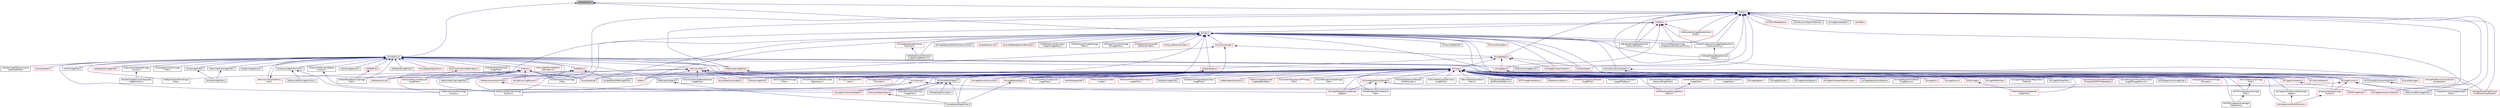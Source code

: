 digraph "itkMakeFilled.h"
{
 // LATEX_PDF_SIZE
  edge [fontname="Helvetica",fontsize="10",labelfontname="Helvetica",labelfontsize="10"];
  node [fontname="Helvetica",fontsize="10",shape=record];
  Node1 [label="itkMakeFilled.h",height=0.2,width=0.4,color="black", fillcolor="grey75", style="filled", fontcolor="black",tooltip=" "];
  Node1 -> Node2 [dir="back",color="midnightblue",fontsize="10",style="solid",fontname="Helvetica"];
  Node2 [label="itkFixedArray.h",height=0.2,width=0.4,color="black", fillcolor="white", style="filled",URL="$itkFixedArray_8h.html",tooltip=" "];
  Node2 -> Node3 [dir="back",color="midnightblue",fontsize="10",style="solid",fontname="Helvetica"];
  Node3 [label="itkBSplineControlPointImage\lFilter.h",height=0.2,width=0.4,color="black", fillcolor="white", style="filled",URL="$itkBSplineControlPointImageFilter_8h.html",tooltip=" "];
  Node2 -> Node4 [dir="back",color="midnightblue",fontsize="10",style="solid",fontname="Helvetica"];
  Node4 [label="itkBSplineControlPointImage\lFunction.h",height=0.2,width=0.4,color="black", fillcolor="white", style="filled",URL="$itkBSplineControlPointImageFunction_8h.html",tooltip=" "];
  Node2 -> Node5 [dir="back",color="midnightblue",fontsize="10",style="solid",fontname="Helvetica"];
  Node5 [label="itkBilateralImageFilter.h",height=0.2,width=0.4,color="black", fillcolor="white", style="filled",URL="$itkBilateralImageFilter_8h.html",tooltip=" "];
  Node2 -> Node6 [dir="back",color="midnightblue",fontsize="10",style="solid",fontname="Helvetica"];
  Node6 [label="itkBoxSpatialObject.h",height=0.2,width=0.4,color="black", fillcolor="white", style="filled",URL="$itkBoxSpatialObject_8h.html",tooltip=" "];
  Node6 -> Node7 [dir="back",color="midnightblue",fontsize="10",style="solid",fontname="Helvetica"];
  Node7 [label="itkCastSpatialObjectFilter.h",height=0.2,width=0.4,color="black", fillcolor="white", style="filled",URL="$itkCastSpatialObjectFilter_8h.html",tooltip=" "];
  Node2 -> Node8 [dir="back",color="midnightblue",fontsize="10",style="solid",fontname="Helvetica"];
  Node8 [label="itkChangeInformationImage\lFilter.h",height=0.2,width=0.4,color="black", fillcolor="white", style="filled",URL="$itkChangeInformationImageFilter_8h.html",tooltip=" "];
  Node2 -> Node9 [dir="back",color="midnightblue",fontsize="10",style="solid",fontname="Helvetica"];
  Node9 [label="itkEllipseSpatialObject.h",height=0.2,width=0.4,color="black", fillcolor="white", style="filled",URL="$itkEllipseSpatialObject_8h.html",tooltip=" "];
  Node9 -> Node7 [dir="back",color="midnightblue",fontsize="10",style="solid",fontname="Helvetica"];
  Node9 -> Node10 [dir="back",color="midnightblue",fontsize="10",style="solid",fontname="Helvetica"];
  Node10 [label="itkGaussianSpatialObject.h",height=0.2,width=0.4,color="red", fillcolor="white", style="filled",URL="$itkGaussianSpatialObject_8h.html",tooltip=" "];
  Node10 -> Node7 [dir="back",color="midnightblue",fontsize="10",style="solid",fontname="Helvetica"];
  Node9 -> Node12 [dir="back",color="midnightblue",fontsize="10",style="solid",fontname="Helvetica"];
  Node12 [label="itkHoughTransform2DCircles\lImageFilter.h",height=0.2,width=0.4,color="black", fillcolor="white", style="filled",URL="$itkHoughTransform2DCirclesImageFilter_8h.html",tooltip=" "];
  Node9 -> Node13 [dir="back",color="midnightblue",fontsize="10",style="solid",fontname="Helvetica"];
  Node13 [label="itkMetaEllipseConverter.h",height=0.2,width=0.4,color="black", fillcolor="white", style="filled",URL="$itkMetaEllipseConverter_8h.html",tooltip=" "];
  Node2 -> Node14 [dir="back",color="midnightblue",fontsize="10",style="solid",fontname="Helvetica"];
  Node14 [label="itkFlipImageFilter.h",height=0.2,width=0.4,color="black", fillcolor="white", style="filled",URL="$itkFlipImageFilter_8h.html",tooltip=" "];
  Node14 -> Node15 [dir="back",color="midnightblue",fontsize="10",style="solid",fontname="Helvetica"];
  Node15 [label="itkOrientImageFilter.h",height=0.2,width=0.4,color="black", fillcolor="white", style="filled",URL="$itkOrientImageFilter_8h.html",tooltip=" "];
  Node2 -> Node16 [dir="back",color="midnightblue",fontsize="10",style="solid",fontname="Helvetica"];
  Node16 [label="itkGaborImageSource.h",height=0.2,width=0.4,color="black", fillcolor="white", style="filled",URL="$itkGaborImageSource_8h.html",tooltip=" "];
  Node2 -> Node17 [dir="back",color="midnightblue",fontsize="10",style="solid",fontname="Helvetica"];
  Node17 [label="itkGaussianDerivativeImage\lFunction.h",height=0.2,width=0.4,color="black", fillcolor="white", style="filled",URL="$itkGaussianDerivativeImageFunction_8h.html",tooltip=" "];
  Node2 -> Node18 [dir="back",color="midnightblue",fontsize="10",style="solid",fontname="Helvetica"];
  Node18 [label="itkGaussianDerivativeSpatial\lFunction.h",height=0.2,width=0.4,color="black", fillcolor="white", style="filled",URL="$itkGaussianDerivativeSpatialFunction_8h.html",tooltip=" "];
  Node18 -> Node17 [dir="back",color="midnightblue",fontsize="10",style="solid",fontname="Helvetica"];
  Node2 -> Node19 [dir="back",color="midnightblue",fontsize="10",style="solid",fontname="Helvetica"];
  Node19 [label="itkGaussianImageSource.h",height=0.2,width=0.4,color="black", fillcolor="white", style="filled",URL="$itkGaussianImageSource_8h.html",tooltip=" "];
  Node2 -> Node20 [dir="back",color="midnightblue",fontsize="10",style="solid",fontname="Helvetica"];
  Node20 [label="itkGaussianInterpolateImage\lFunction.h",height=0.2,width=0.4,color="black", fillcolor="white", style="filled",URL="$itkGaussianInterpolateImageFunction_8h.html",tooltip=" "];
  Node20 -> Node21 [dir="back",color="midnightblue",fontsize="10",style="solid",fontname="Helvetica"];
  Node21 [label="itkLabelImageGaussianInterpolate\lImageFunction.h",height=0.2,width=0.4,color="black", fillcolor="white", style="filled",URL="$itkLabelImageGaussianInterpolateImageFunction_8h.html",tooltip=" "];
  Node2 -> Node22 [dir="back",color="midnightblue",fontsize="10",style="solid",fontname="Helvetica"];
  Node22 [label="itkGaussianSpatialFunction.h",height=0.2,width=0.4,color="black", fillcolor="white", style="filled",URL="$itkGaussianSpatialFunction_8h.html",tooltip=" "];
  Node22 -> Node23 [dir="back",color="midnightblue",fontsize="10",style="solid",fontname="Helvetica"];
  Node23 [label="itkGaussianBlurImageFunction.h",height=0.2,width=0.4,color="black", fillcolor="white", style="filled",URL="$itkGaussianBlurImageFunction_8h.html",tooltip=" "];
  Node22 -> Node17 [dir="back",color="midnightblue",fontsize="10",style="solid",fontname="Helvetica"];
  Node2 -> Node24 [dir="back",color="midnightblue",fontsize="10",style="solid",fontname="Helvetica"];
  Node24 [label="itkGridImageSource.h",height=0.2,width=0.4,color="black", fillcolor="white", style="filled",URL="$itkGridImageSource_8h.html",tooltip=" "];
  Node2 -> Node25 [dir="back",color="midnightblue",fontsize="10",style="solid",fontname="Helvetica"];
  Node25 [label="itkImage.h",height=0.2,width=0.4,color="red", fillcolor="white", style="filled",URL="$itkImage_8h.html",tooltip=" "];
  Node25 -> Node26 [dir="back",color="midnightblue",fontsize="10",style="solid",fontname="Helvetica"];
  Node26 [label="itkAdaptiveHistogramEqualization\lImageFilter.h",height=0.2,width=0.4,color="black", fillcolor="white", style="filled",URL="$itkAdaptiveHistogramEqualizationImageFilter_8h.html",tooltip=" "];
  Node25 -> Node27 [dir="back",color="midnightblue",fontsize="10",style="solid",fontname="Helvetica"];
  Node27 [label="itkBSplineBaseTransform.h",height=0.2,width=0.4,color="red", fillcolor="white", style="filled",URL="$itkBSplineBaseTransform_8h.html",tooltip=" "];
  Node25 -> Node4 [dir="back",color="midnightblue",fontsize="10",style="solid",fontname="Helvetica"];
  Node25 -> Node50 [dir="back",color="midnightblue",fontsize="10",style="solid",fontname="Helvetica"];
  Node50 [label="itkBinaryImageToLevelSet\lImageAdaptorBase.h",height=0.2,width=0.4,color="red", fillcolor="white", style="filled",URL="$itkBinaryImageToLevelSetImageAdaptorBase_8h.html",tooltip=" "];
  Node25 -> Node52 [dir="back",color="midnightblue",fontsize="10",style="solid",fontname="Helvetica"];
  Node52 [label="itkBlockMatchingImageFilter.h",height=0.2,width=0.4,color="black", fillcolor="white", style="filled",URL="$itkBlockMatchingImageFilter_8h.html",tooltip=" "];
  Node25 -> Node53 [dir="back",color="midnightblue",fontsize="10",style="solid",fontname="Helvetica"];
  Node53 [label="itkComplexToComplex1DFFTImage\lFilter.h",height=0.2,width=0.4,color="red", fillcolor="white", style="filled",URL="$itkComplexToComplex1DFFTImageFilter_8h.html",tooltip=" "];
  Node25 -> Node56 [dir="back",color="midnightblue",fontsize="10",style="solid",fontname="Helvetica"];
  Node56 [label="itkConfidenceConnectedImage\lFilter.h",height=0.2,width=0.4,color="black", fillcolor="white", style="filled",URL="$itkConfidenceConnectedImageFilter_8h.html",tooltip=" "];
  Node25 -> Node57 [dir="back",color="midnightblue",fontsize="10",style="solid",fontname="Helvetica"];
  Node57 [label="itkConnectedComponentAlgorithm.h",height=0.2,width=0.4,color="black", fillcolor="white", style="filled",URL="$itkConnectedComponentAlgorithm_8h.html",tooltip=" "];
  Node57 -> Node58 [dir="back",color="midnightblue",fontsize="10",style="solid",fontname="Helvetica"];
  Node58 [label="itkShapedFloodFilledFunction\lConditionalConstIterator.h",height=0.2,width=0.4,color="red", fillcolor="white", style="filled",URL="$itkShapedFloodFilledFunctionConditionalConstIterator_8h.html",tooltip=" "];
  Node25 -> Node61 [dir="back",color="midnightblue",fontsize="10",style="solid",fontname="Helvetica"];
  Node61 [label="itkConstNeighborhoodIterator.h",height=0.2,width=0.4,color="red", fillcolor="white", style="filled",URL="$itkConstNeighborhoodIterator_8h.html",tooltip=" "];
  Node61 -> Node157 [dir="back",color="midnightblue",fontsize="10",style="solid",fontname="Helvetica"];
  Node157 [label="itkImageToNeighborhoodSample\lAdaptor.h",height=0.2,width=0.4,color="red", fillcolor="white", style="filled",URL="$itkImageToNeighborhoodSampleAdaptor_8h.html",tooltip=" "];
  Node61 -> Node164 [dir="back",color="midnightblue",fontsize="10",style="solid",fontname="Helvetica"];
  Node164 [label="itkMRFImageFilter.h",height=0.2,width=0.4,color="red", fillcolor="white", style="filled",URL="$itkMRFImageFilter_8h.html",tooltip=" "];
  Node61 -> Node166 [dir="back",color="midnightblue",fontsize="10",style="solid",fontname="Helvetica"];
  Node166 [label="itkMaskFeaturePointSelection\lFilter.h",height=0.2,width=0.4,color="black", fillcolor="white", style="filled",URL="$itkMaskFeaturePointSelectionFilter_8h.html",tooltip=" "];
  Node25 -> Node229 [dir="back",color="midnightblue",fontsize="10",style="solid",fontname="Helvetica"];
  Node229 [label="itkConstNeighborhoodIterator\lWithOnlyIndex.h",height=0.2,width=0.4,color="black", fillcolor="white", style="filled",URL="$itkConstNeighborhoodIteratorWithOnlyIndex_8h.html",tooltip=" "];
  Node25 -> Node230 [dir="back",color="midnightblue",fontsize="10",style="solid",fontname="Helvetica"];
  Node230 [label="itkContourDirectedMeanDistance\lImageFilter.h",height=0.2,width=0.4,color="black", fillcolor="white", style="filled",URL="$itkContourDirectedMeanDistanceImageFilter_8h.html",tooltip=" "];
  Node25 -> Node231 [dir="back",color="midnightblue",fontsize="10",style="solid",fontname="Helvetica"];
  Node231 [label="itkDefaultImageToImageMetric\lTraitsv4.h",height=0.2,width=0.4,color="red", fillcolor="white", style="filled",URL="$itkDefaultImageToImageMetricTraitsv4_8h.html",tooltip=" "];
  Node25 -> Node243 [dir="back",color="midnightblue",fontsize="10",style="solid",fontname="Helvetica"];
  Node243 [label="itkDiscreteGaussianDerivative\lImageFilter.h",height=0.2,width=0.4,color="black", fillcolor="white", style="filled",URL="$itkDiscreteGaussianDerivativeImageFilter_8h.html",tooltip=" "];
  Node25 -> Node244 [dir="back",color="midnightblue",fontsize="10",style="solid",fontname="Helvetica"];
  Node244 [label="itkDiscreteGaussianImage\lFilter.h",height=0.2,width=0.4,color="red", fillcolor="white", style="filled",URL="$itkDiscreteGaussianImageFilter_8h.html",tooltip=" "];
  Node244 -> Node245 [dir="back",color="midnightblue",fontsize="10",style="solid",fontname="Helvetica"];
  Node245 [label="itkFFTDiscreteGaussianImage\lFilter.h",height=0.2,width=0.4,color="black", fillcolor="white", style="filled",URL="$itkFFTDiscreteGaussianImageFilter_8h.html",tooltip=" "];
  Node245 -> Node246 [dir="back",color="midnightblue",fontsize="10",style="solid",fontname="Helvetica"];
  Node246 [label="itkFFTDiscreteGaussianImage\lFilterFactory.h",height=0.2,width=0.4,color="black", fillcolor="white", style="filled",URL="$itkFFTDiscreteGaussianImageFilterFactory_8h.html",tooltip=" "];
  Node25 -> Node248 [dir="back",color="midnightblue",fontsize="10",style="solid",fontname="Helvetica"];
  Node248 [label="itkDisplacementFieldTransform.h",height=0.2,width=0.4,color="red", fillcolor="white", style="filled",URL="$itkDisplacementFieldTransform_8h.html",tooltip=" "];
  Node25 -> Node266 [dir="back",color="midnightblue",fontsize="10",style="solid",fontname="Helvetica"];
  Node266 [label="itkEuclideanDistancePoint\lMetric.h",height=0.2,width=0.4,color="black", fillcolor="white", style="filled",URL="$itkEuclideanDistancePointMetric_8h.html",tooltip=" "];
  Node25 -> Node259 [dir="back",color="midnightblue",fontsize="10",style="solid",fontname="Helvetica"];
  Node259 [label="itkExpectationBasedPoint\lSetToPointSetMetricv4.h",height=0.2,width=0.4,color="black", fillcolor="white", style="filled",URL="$itkExpectationBasedPointSetToPointSetMetricv4_8h.html",tooltip=" "];
  Node25 -> Node245 [dir="back",color="midnightblue",fontsize="10",style="solid",fontname="Helvetica"];
  Node25 -> Node246 [dir="back",color="midnightblue",fontsize="10",style="solid",fontname="Helvetica"];
  Node25 -> Node267 [dir="back",color="midnightblue",fontsize="10",style="solid",fontname="Helvetica"];
  Node267 [label="itkFFTImageFilterFactory.h",height=0.2,width=0.4,color="red", fillcolor="white", style="filled",URL="$itkFFTImageFilterFactory_8h.html",tooltip=" "];
  Node25 -> Node282 [dir="back",color="midnightblue",fontsize="10",style="solid",fontname="Helvetica"];
  Node282 [label="itkFastMarchingTraits.h",height=0.2,width=0.4,color="red", fillcolor="white", style="filled",URL="$itkFastMarchingTraits_8h.html",tooltip=" "];
  Node25 -> Node290 [dir="back",color="midnightblue",fontsize="10",style="solid",fontname="Helvetica"];
  Node290 [label="itkFastMarchingUpwindGradient\lImageFilter.h",height=0.2,width=0.4,color="red", fillcolor="white", style="filled",URL="$itkFastMarchingUpwindGradientImageFilter_8h.html",tooltip=" "];
  Node25 -> Node206 [dir="back",color="midnightblue",fontsize="10",style="solid",fontname="Helvetica"];
  Node206 [label="itkFastMarchingUpwindGradient\lImageFilterBase.h",height=0.2,width=0.4,color="black", fillcolor="white", style="filled",URL="$itkFastMarchingUpwindGradientImageFilterBase_8h.html",tooltip=" "];
  Node25 -> Node292 [dir="back",color="midnightblue",fontsize="10",style="solid",fontname="Helvetica"];
  Node292 [label="itkFlatStructuringElement.h",height=0.2,width=0.4,color="red", fillcolor="white", style="filled",URL="$itkFlatStructuringElement_8h.html",tooltip=" "];
  Node25 -> Node295 [dir="back",color="midnightblue",fontsize="10",style="solid",fontname="Helvetica"];
  Node295 [label="itkFloodFilledFunctionConditional\lConstIterator.h",height=0.2,width=0.4,color="red", fillcolor="white", style="filled",URL="$itkFloodFilledFunctionConditionalConstIterator_8h.html",tooltip=" "];
  Node25 -> Node300 [dir="back",color="midnightblue",fontsize="10",style="solid",fontname="Helvetica"];
  Node300 [label="itkGPUImage.h",height=0.2,width=0.4,color="red", fillcolor="white", style="filled",URL="$itkGPUImage_8h.html",tooltip=" "];
  Node300 -> Node310 [dir="back",color="midnightblue",fontsize="10",style="solid",fontname="Helvetica"];
  Node310 [label="itkGPUNeighborhoodOperator\lImageFilter.h",height=0.2,width=0.4,color="red", fillcolor="white", style="filled",URL="$itkGPUNeighborhoodOperatorImageFilter_8h.html",tooltip=" "];
  Node25 -> Node310 [dir="back",color="midnightblue",fontsize="10",style="solid",fontname="Helvetica"];
  Node25 -> Node17 [dir="back",color="midnightblue",fontsize="10",style="solid",fontname="Helvetica"];
  Node25 -> Node312 [dir="back",color="midnightblue",fontsize="10",style="solid",fontname="Helvetica"];
  Node312 [label="itkGradientMagnitudeRecursive\lGaussianImageFilter.h",height=0.2,width=0.4,color="black", fillcolor="white", style="filled",URL="$itkGradientMagnitudeRecursiveGaussianImageFilter_8h.html",tooltip=" "];
  Node25 -> Node313 [dir="back",color="midnightblue",fontsize="10",style="solid",fontname="Helvetica"];
  Node313 [label="itkGradientRecursiveGaussian\lImageFilter.h",height=0.2,width=0.4,color="red", fillcolor="white", style="filled",URL="$itkGradientRecursiveGaussianImageFilter_8h.html",tooltip=" "];
  Node313 -> Node231 [dir="back",color="midnightblue",fontsize="10",style="solid",fontname="Helvetica"];
  Node25 -> Node323 [dir="back",color="midnightblue",fontsize="10",style="solid",fontname="Helvetica"];
  Node323 [label="itkGradientVectorFlowImage\lFilter.h",height=0.2,width=0.4,color="black", fillcolor="white", style="filled",URL="$itkGradientVectorFlowImageFilter_8h.html",tooltip=" "];
  Node25 -> Node324 [dir="back",color="midnightblue",fontsize="10",style="solid",fontname="Helvetica"];
  Node324 [label="itkHardConnectedComponent\lImageFilter.h",height=0.2,width=0.4,color="black", fillcolor="white", style="filled",URL="$itkHardConnectedComponentImageFilter_8h.html",tooltip=" "];
  Node25 -> Node325 [dir="back",color="midnightblue",fontsize="10",style="solid",fontname="Helvetica"];
  Node325 [label="itkHessianRecursiveGaussian\lImageFilter.h",height=0.2,width=0.4,color="red", fillcolor="white", style="filled",URL="$itkHessianRecursiveGaussianImageFilter_8h.html",tooltip=" "];
  Node25 -> Node327 [dir="back",color="midnightblue",fontsize="10",style="solid",fontname="Helvetica"];
  Node327 [label="itkImageAdaptor.h",height=0.2,width=0.4,color="red", fillcolor="white", style="filled",URL="$itkImageAdaptor_8h.html",tooltip=" "];
  Node25 -> Node354 [dir="back",color="midnightblue",fontsize="10",style="solid",fontname="Helvetica"];
  Node354 [label="itkImageConstIterator.h",height=0.2,width=0.4,color="red", fillcolor="white", style="filled",URL="$itkImageConstIterator_8h.html",tooltip=" "];
  Node354 -> Node400 [dir="back",color="midnightblue",fontsize="10",style="solid",fontname="Helvetica"];
  Node400 [label="itkImageReverseConstIterator.h",height=0.2,width=0.4,color="red", fillcolor="white", style="filled",URL="$itkImageReverseConstIterator_8h.html",tooltip=" "];
  Node25 -> Node401 [dir="back",color="midnightblue",fontsize="10",style="solid",fontname="Helvetica"];
  Node401 [label="itkImageConstIteratorWith\lIndex.h",height=0.2,width=0.4,color="red", fillcolor="white", style="filled",URL="$itkImageConstIteratorWithIndex_8h.html",tooltip=" "];
  Node25 -> Node544 [dir="back",color="midnightblue",fontsize="10",style="solid",fontname="Helvetica"];
  Node544 [label="itkImageConstIteratorWith\lOnlyIndex.h",height=0.2,width=0.4,color="red", fillcolor="white", style="filled",URL="$itkImageConstIteratorWithOnlyIndex_8h.html",tooltip=" "];
  Node25 -> Node547 [dir="back",color="midnightblue",fontsize="10",style="solid",fontname="Helvetica"];
  Node547 [label="itkImageDuplicator.h",height=0.2,width=0.4,color="black", fillcolor="white", style="filled",URL="$itkImageDuplicator_8h.html",tooltip=" "];
  Node25 -> Node548 [dir="back",color="midnightblue",fontsize="10",style="solid",fontname="Helvetica"];
  Node548 [label="itkImageKernelOperator.h",height=0.2,width=0.4,color="black", fillcolor="white", style="filled",URL="$itkImageKernelOperator_8h.html",tooltip=" "];
  Node25 -> Node549 [dir="back",color="midnightblue",fontsize="10",style="solid",fontname="Helvetica"];
  Node549 [label="itkImageMomentsCalculator.h",height=0.2,width=0.4,color="red", fillcolor="white", style="filled",URL="$itkImageMomentsCalculator_8h.html",tooltip=" "];
  Node25 -> Node375 [dir="back",color="midnightblue",fontsize="10",style="solid",fontname="Helvetica"];
  Node375 [label="itkImagePCAShapeModelEstimator.h",height=0.2,width=0.4,color="red", fillcolor="white", style="filled",URL="$itkImagePCAShapeModelEstimator_8h.html",tooltip=" "];
  Node25 -> Node40 [dir="back",color="midnightblue",fontsize="10",style="solid",fontname="Helvetica"];
  Node40 [label="itkImageRegistrationMethod.h",height=0.2,width=0.4,color="black", fillcolor="white", style="filled",URL="$itkImageRegistrationMethod_8h.html",tooltip=" "];
  Node25 -> Node426 [dir="back",color="midnightblue",fontsize="10",style="solid",fontname="Helvetica"];
  Node426 [label="itkImageRegistrationMethod\lImageSource.h",height=0.2,width=0.4,color="black", fillcolor="white", style="filled",URL="$itkImageRegistrationMethodImageSource_8h.html",tooltip=" "];
  Node25 -> Node552 [dir="back",color="midnightblue",fontsize="10",style="solid",fontname="Helvetica"];
  Node552 [label="itkImageSink.h",height=0.2,width=0.4,color="red", fillcolor="white", style="filled",URL="$itkImageSink_8h.html",tooltip=" "];
  Node25 -> Node572 [dir="back",color="midnightblue",fontsize="10",style="solid",fontname="Helvetica"];
  Node572 [label="itkImageSource.h",height=0.2,width=0.4,color="red", fillcolor="white", style="filled",URL="$itkImageSource_8h.html",tooltip=" "];
  Node25 -> Node813 [dir="back",color="midnightblue",fontsize="10",style="solid",fontname="Helvetica"];
  Node813 [label="itkImageSpatialObject.h",height=0.2,width=0.4,color="red", fillcolor="white", style="filled",URL="$itkImageSpatialObject_8h.html",tooltip=" "];
  Node813 -> Node7 [dir="back",color="midnightblue",fontsize="10",style="solid",fontname="Helvetica"];
  Node25 -> Node380 [dir="back",color="midnightblue",fontsize="10",style="solid",fontname="Helvetica"];
  Node380 [label="itkImageToListSampleAdaptor.h",height=0.2,width=0.4,color="red", fillcolor="white", style="filled",URL="$itkImageToListSampleAdaptor_8h.html",tooltip=" "];
  Node25 -> Node157 [dir="back",color="midnightblue",fontsize="10",style="solid",fontname="Helvetica"];
  Node25 -> Node815 [dir="back",color="midnightblue",fontsize="10",style="solid",fontname="Helvetica"];
  Node815 [label="itkImageToPathFilter.h",height=0.2,width=0.4,color="red", fillcolor="white", style="filled",URL="$itkImageToPathFilter_8h.html",tooltip=" "];
  Node25 -> Node816 [dir="back",color="midnightblue",fontsize="10",style="solid",fontname="Helvetica"];
  Node816 [label="itkImageToSpatialObjectRegistration\lMethod.h",height=0.2,width=0.4,color="black", fillcolor="white", style="filled",URL="$itkImageToSpatialObjectRegistrationMethod_8h.html",tooltip=" "];
  Node25 -> Node817 [dir="back",color="midnightblue",fontsize="10",style="solid",fontname="Helvetica"];
  Node817 [label="itkImageToVideoFilter.h",height=0.2,width=0.4,color="black", fillcolor="white", style="filled",URL="$itkImageToVideoFilter_8h.html",tooltip=" "];
  Node25 -> Node818 [dir="back",color="midnightblue",fontsize="10",style="solid",fontname="Helvetica"];
  Node818 [label="itkImageVectorOptimizerParameters\lHelper.h",height=0.2,width=0.4,color="black", fillcolor="white", style="filled",URL="$itkImageVectorOptimizerParametersHelper_8h.html",tooltip=" "];
  Node818 -> Node248 [dir="back",color="midnightblue",fontsize="10",style="solid",fontname="Helvetica"];
  Node25 -> Node819 [dir="back",color="midnightblue",fontsize="10",style="solid",fontname="Helvetica"];
  Node819 [label="itkJointHistogramMutualInformation\lComputeJointPDFThreaderBase.h",height=0.2,width=0.4,color="red", fillcolor="white", style="filled",URL="$itkJointHistogramMutualInformationComputeJointPDFThreaderBase_8h.html",tooltip=" "];
  Node25 -> Node240 [dir="back",color="midnightblue",fontsize="10",style="solid",fontname="Helvetica"];
  Node240 [label="itkJointHistogramMutualInformation\lImageToImageMetricv4.h",height=0.2,width=0.4,color="black", fillcolor="white", style="filled",URL="$itkJointHistogramMutualInformationImageToImageMetricv4_8h.html",tooltip=" "];
  Node25 -> Node387 [dir="back",color="midnightblue",fontsize="10",style="solid",fontname="Helvetica"];
  Node387 [label="itkKLMRegionGrowImageFilter.h",height=0.2,width=0.4,color="black", fillcolor="white", style="filled",URL="$itkKLMRegionGrowImageFilter_8h.html",tooltip=" "];
  Node25 -> Node821 [dir="back",color="midnightblue",fontsize="10",style="solid",fontname="Helvetica"];
  Node821 [label="itkKappaSigmaThresholdImage\lCalculator.h",height=0.2,width=0.4,color="red", fillcolor="white", style="filled",URL="$itkKappaSigmaThresholdImageCalculator_8h.html",tooltip=" "];
  Node25 -> Node731 [dir="back",color="midnightblue",fontsize="10",style="solid",fontname="Helvetica"];
  Node731 [label="itkLabelMapToRGBImageFilter.h",height=0.2,width=0.4,color="black", fillcolor="white", style="filled",URL="$itkLabelMapToRGBImageFilter_8h.html",tooltip=" "];
  Node25 -> Node671 [dir="back",color="midnightblue",fontsize="10",style="solid",fontname="Helvetica"];
  Node671 [label="itkLaplacianRecursiveGaussian\lImageFilter.h",height=0.2,width=0.4,color="black", fillcolor="white", style="filled",URL="$itkLaplacianRecursiveGaussianImageFilter_8h.html",tooltip=" "];
  Node25 -> Node430 [dir="back",color="midnightblue",fontsize="10",style="solid",fontname="Helvetica"];
  Node430 [label="itkLevelSetEvolutionBase.h",height=0.2,width=0.4,color="red", fillcolor="white", style="filled",URL="$itkLevelSetEvolutionBase_8h.html",tooltip=" "];
  Node25 -> Node822 [dir="back",color="midnightblue",fontsize="10",style="solid",fontname="Helvetica"];
  Node822 [label="itkLevelSetNode.h",height=0.2,width=0.4,color="red", fillcolor="white", style="filled",URL="$itkLevelSetNode_8h.html",tooltip=" "];
  Node25 -> Node828 [dir="back",color="midnightblue",fontsize="10",style="solid",fontname="Helvetica"];
  Node828 [label="itkLineConstIterator.h",height=0.2,width=0.4,color="red", fillcolor="white", style="filled",URL="$itkLineConstIterator_8h.html",tooltip=" "];
  Node25 -> Node830 [dir="back",color="midnightblue",fontsize="10",style="solid",fontname="Helvetica"];
  Node830 [label="itkMRASlabIdentifier.h",height=0.2,width=0.4,color="red", fillcolor="white", style="filled",URL="$itkMRASlabIdentifier_8h.html",tooltip=" "];
  Node25 -> Node831 [dir="back",color="midnightblue",fontsize="10",style="solid",fontname="Helvetica"];
  Node831 [label="itkMalcolmSparseLevelSet\lImage.h",height=0.2,width=0.4,color="red", fillcolor="white", style="filled",URL="$itkMalcolmSparseLevelSetImage_8h.html",tooltip=" "];
  Node25 -> Node166 [dir="back",color="midnightblue",fontsize="10",style="solid",fontname="Helvetica"];
  Node25 -> Node737 [dir="back",color="midnightblue",fontsize="10",style="solid",fontname="Helvetica"];
  Node737 [label="itkMaskedFFTNormalizedCorrelation\lImageFilter.h",height=0.2,width=0.4,color="red", fillcolor="white", style="filled",URL="$itkMaskedFFTNormalizedCorrelationImageFilter_8h.html",tooltip=" "];
  Node25 -> Node472 [dir="back",color="midnightblue",fontsize="10",style="solid",fontname="Helvetica"];
  Node472 [label="itkMeanImageFilter.h",height=0.2,width=0.4,color="red", fillcolor="white", style="filled",URL="$itkMeanImageFilter_8h.html",tooltip=" "];
  Node25 -> Node473 [dir="back",color="midnightblue",fontsize="10",style="solid",fontname="Helvetica"];
  Node473 [label="itkMedianImageFilter.h",height=0.2,width=0.4,color="black", fillcolor="white", style="filled",URL="$itkMedianImageFilter_8h.html",tooltip=" "];
  Node25 -> Node392 [dir="back",color="midnightblue",fontsize="10",style="solid",fontname="Helvetica"];
  Node392 [label="itkMultiLabelSTAPLEImage\lFilter.h",height=0.2,width=0.4,color="black", fillcolor="white", style="filled",URL="$itkMultiLabelSTAPLEImageFilter_8h.html",tooltip=" "];
  Node25 -> Node103 [dir="back",color="midnightblue",fontsize="10",style="solid",fontname="Helvetica"];
  Node103 [label="itkMultiResolutionPDEDeformable\lRegistration.h",height=0.2,width=0.4,color="black", fillcolor="white", style="filled",URL="$itkMultiResolutionPDEDeformableRegistration_8h.html",tooltip=" "];
  Node2 -> Node854 [dir="back",color="midnightblue",fontsize="10",style="solid",fontname="Helvetica"];
  Node854 [label="itkImageBase.h",height=0.2,width=0.4,color="red", fillcolor="white", style="filled",URL="$itkImageBase_8h.html",tooltip=" "];
  Node854 -> Node858 [dir="back",color="midnightblue",fontsize="10",style="solid",fontname="Helvetica"];
  Node858 [label="itkImageFunction.h",height=0.2,width=0.4,color="red", fillcolor="white", style="filled",URL="$itkImageFunction_8h.html",tooltip=" "];
  Node858 -> Node4 [dir="back",color="midnightblue",fontsize="10",style="solid",fontname="Helvetica"];
  Node858 -> Node368 [dir="back",color="midnightblue",fontsize="10",style="solid",fontname="Helvetica"];
  Node368 [label="itkBinomialBlurImageFilter.h",height=0.2,width=0.4,color="black", fillcolor="white", style="filled",URL="$itkBinomialBlurImageFilter_8h.html",tooltip=" "];
  Node858 -> Node17 [dir="back",color="midnightblue",fontsize="10",style="solid",fontname="Helvetica"];
  Node858 -> Node394 [dir="back",color="midnightblue",fontsize="10",style="solid",fontname="Helvetica"];
  Node394 [label="itkSpatialFunctionImageEvaluator\lFilter.h",height=0.2,width=0.4,color="black", fillcolor="white", style="filled",URL="$itkSpatialFunctionImageEvaluatorFilter_8h.html",tooltip=" "];
  Node858 -> Node877 [dir="back",color="midnightblue",fontsize="10",style="solid",fontname="Helvetica"];
  Node877 [label="itkVectorInterpolateImage\lFunction.h",height=0.2,width=0.4,color="red", fillcolor="white", style="filled",URL="$itkVectorInterpolateImageFunction_8h.html",tooltip=" "];
  Node877 -> Node248 [dir="back",color="midnightblue",fontsize="10",style="solid",fontname="Helvetica"];
  Node854 -> Node890 [dir="back",color="midnightblue",fontsize="10",style="solid",fontname="Helvetica"];
  Node890 [label="itkLevelSetImage.h",height=0.2,width=0.4,color="red", fillcolor="white", style="filled",URL="$itkLevelSetImage_8h.html",tooltip=" "];
  Node2 -> Node906 [dir="back",color="midnightblue",fontsize="10",style="solid",fontname="Helvetica"];
  Node906 [label="itkLineSpatialObjectPoint.h",height=0.2,width=0.4,color="red", fillcolor="white", style="filled",URL="$itkLineSpatialObjectPoint_8h.html",tooltip=" "];
  Node2 -> Node909 [dir="back",color="midnightblue",fontsize="10",style="solid",fontname="Helvetica"];
  Node909 [label="itkListSample.h",height=0.2,width=0.4,color="red", fillcolor="white", style="filled",URL="$itkListSample_8h.html",tooltip=" "];
  Node909 -> Node380 [dir="back",color="midnightblue",fontsize="10",style="solid",fontname="Helvetica"];
  Node909 -> Node157 [dir="back",color="midnightblue",fontsize="10",style="solid",fontname="Helvetica"];
  Node2 -> Node916 [dir="back",color="midnightblue",fontsize="10",style="solid",fontname="Helvetica"];
  Node916 [label="itkNumericTraits.h",height=0.2,width=0.4,color="red", fillcolor="white", style="filled",URL="$itkNumericTraits_8h.html",tooltip=" "];
  Node916 -> Node230 [dir="back",color="midnightblue",fontsize="10",style="solid",fontname="Helvetica"];
  Node916 -> Node354 [dir="back",color="midnightblue",fontsize="10",style="solid",fontname="Helvetica"];
  Node916 -> Node430 [dir="back",color="midnightblue",fontsize="10",style="solid",fontname="Helvetica"];
  Node916 -> Node472 [dir="back",color="midnightblue",fontsize="10",style="solid",fontname="Helvetica"];
  Node916 -> Node1161 [dir="back",color="midnightblue",fontsize="10",style="solid",fontname="Helvetica"];
  Node1161 [label="itkMeasurementVectorTraits.h",height=0.2,width=0.4,color="red", fillcolor="white", style="filled",URL="$itkMeasurementVectorTraits_8h.html",tooltip=" "];
  Node1161 -> Node380 [dir="back",color="midnightblue",fontsize="10",style="solid",fontname="Helvetica"];
  Node916 -> Node392 [dir="back",color="midnightblue",fontsize="10",style="solid",fontname="Helvetica"];
  Node916 -> Node1406 [dir="back",color="midnightblue",fontsize="10",style="solid",fontname="Helvetica"];
  Node1406 [label="itkNumericTraitsFixedArray\lPixel.h",height=0.2,width=0.4,color="red", fillcolor="white", style="filled",URL="$itkNumericTraitsFixedArrayPixel_8h.html",tooltip=" "];
  Node1406 -> Node2 [dir="back",color="midnightblue",fontsize="10",style="solid",fontname="Helvetica"];
  Node916 -> Node1257 [dir="back",color="midnightblue",fontsize="10",style="solid",fontname="Helvetica"];
  Node1257 [label="itkPath.h",height=0.2,width=0.4,color="red", fillcolor="white", style="filled",URL="$itkPath_8h.html",tooltip=" "];
  Node2 -> Node1406 [dir="back",color="midnightblue",fontsize="10",style="solid",fontname="Helvetica"];
  Node2 -> Node383 [dir="back",color="midnightblue",fontsize="10",style="solid",fontname="Helvetica"];
  Node383 [label="itkOtsuMultipleThresholds\lImageFilter.h",height=0.2,width=0.4,color="black", fillcolor="white", style="filled",URL="$itkOtsuMultipleThresholdsImageFilter_8h.html",tooltip=" "];
  Node2 -> Node159 [dir="back",color="midnightblue",fontsize="10",style="solid",fontname="Helvetica"];
  Node159 [label="itkPatchBasedDenoisingImage\lFilter.h",height=0.2,width=0.4,color="black", fillcolor="white", style="filled",URL="$itkPatchBasedDenoisingImageFilter_8h.html",tooltip=" "];
  Node2 -> Node757 [dir="back",color="midnightblue",fontsize="10",style="solid",fontname="Helvetica"];
  Node757 [label="itkPermuteAxesImageFilter.h",height=0.2,width=0.4,color="black", fillcolor="white", style="filled",URL="$itkPermuteAxesImageFilter_8h.html",tooltip=" "];
  Node757 -> Node15 [dir="back",color="midnightblue",fontsize="10",style="solid",fontname="Helvetica"];
  Node2 -> Node256 [dir="back",color="midnightblue",fontsize="10",style="solid",fontname="Helvetica"];
  Node256 [label="itkPointSetToPointSetMetric\lWithIndexv4.h",height=0.2,width=0.4,color="red", fillcolor="white", style="filled",URL="$itkPointSetToPointSetMetricWithIndexv4_8h.html",tooltip=" "];
  Node2 -> Node1349 [dir="back",color="midnightblue",fontsize="10",style="solid",fontname="Helvetica"];
  Node1349 [label="itkRGBAPixel.h",height=0.2,width=0.4,color="red", fillcolor="white", style="filled",URL="$itkRGBAPixel_8h.html",tooltip=" "];
  Node1349 -> Node159 [dir="back",color="midnightblue",fontsize="10",style="solid",fontname="Helvetica"];
  Node2 -> Node1352 [dir="back",color="midnightblue",fontsize="10",style="solid",fontname="Helvetica"];
  Node1352 [label="itkRGBPixel.h",height=0.2,width=0.4,color="red", fillcolor="white", style="filled",URL="$itkRGBPixel_8h.html",tooltip=" "];
  Node1352 -> Node731 [dir="back",color="midnightblue",fontsize="10",style="solid",fontname="Helvetica"];
  Node1352 -> Node1161 [dir="back",color="midnightblue",fontsize="10",style="solid",fontname="Helvetica"];
  Node1352 -> Node159 [dir="back",color="midnightblue",fontsize="10",style="solid",fontname="Helvetica"];
  Node2 -> Node393 [dir="back",color="midnightblue",fontsize="10",style="solid",fontname="Helvetica"];
  Node393 [label="itkResampleImageFilter.h",height=0.2,width=0.4,color="red", fillcolor="white", style="filled",URL="$itkResampleImageFilter_8h.html",tooltip=" "];
  Node393 -> Node103 [dir="back",color="midnightblue",fontsize="10",style="solid",fontname="Helvetica"];
  Node2 -> Node195 [dir="back",color="midnightblue",fontsize="10",style="solid",fontname="Helvetica"];
  Node195 [label="itkScalarImageToCooccurrence\lListSampleFilter.h",height=0.2,width=0.4,color="black", fillcolor="white", style="filled",URL="$itkScalarImageToCooccurrenceListSampleFilter_8h.html",tooltip=" "];
  Node2 -> Node1290 [dir="back",color="midnightblue",fontsize="10",style="solid",fontname="Helvetica"];
  Node1290 [label="itkSimplexMesh.h",height=0.2,width=0.4,color="red", fillcolor="white", style="filled",URL="$itkSimplexMesh_8h.html",tooltip=" "];
  Node2 -> Node1214 [dir="back",color="midnightblue",fontsize="10",style="solid",fontname="Helvetica"];
  Node1214 [label="itkSymmetricSecondRankTensor.h",height=0.2,width=0.4,color="red", fillcolor="white", style="filled",URL="$itkSymmetricSecondRankTensor_8h.html",tooltip=" "];
  Node1214 -> Node325 [dir="back",color="midnightblue",fontsize="10",style="solid",fontname="Helvetica"];
  Node2 -> Node786 [dir="back",color="midnightblue",fontsize="10",style="solid",fontname="Helvetica"];
  Node786 [label="itkTileImageFilter.h",height=0.2,width=0.4,color="black", fillcolor="white", style="filled",URL="$itkTileImageFilter_8h.html",tooltip=" "];
  Node2 -> Node1482 [dir="back",color="midnightblue",fontsize="10",style="solid",fontname="Helvetica"];
  Node1482 [label="itkVector.h",height=0.2,width=0.4,color="red", fillcolor="white", style="filled",URL="$itkVector_8h.html",tooltip=" "];
  Node1482 -> Node3 [dir="back",color="midnightblue",fontsize="10",style="solid",fontname="Helvetica"];
  Node1482 -> Node4 [dir="back",color="midnightblue",fontsize="10",style="solid",fontname="Helvetica"];
  Node1482 -> Node52 [dir="back",color="midnightblue",fontsize="10",style="solid",fontname="Helvetica"];
  Node1482 -> Node1252 [dir="back",color="midnightblue",fontsize="10",style="solid",fontname="Helvetica"];
  Node1252 [label="itkBresenhamLine.h",height=0.2,width=0.4,color="red", fillcolor="white", style="filled",URL="$itkBresenhamLine_8h.html",tooltip=" "];
  Node1482 -> Node292 [dir="back",color="midnightblue",fontsize="10",style="solid",fontname="Helvetica"];
  Node1482 -> Node17 [dir="back",color="midnightblue",fontsize="10",style="solid",fontname="Helvetica"];
  Node1482 -> Node323 [dir="back",color="midnightblue",fontsize="10",style="solid",fontname="Helvetica"];
  Node1482 -> Node822 [dir="back",color="midnightblue",fontsize="10",style="solid",fontname="Helvetica"];
  Node1482 -> Node159 [dir="back",color="midnightblue",fontsize="10",style="solid",fontname="Helvetica"];
  Node2 -> Node877 [dir="back",color="midnightblue",fontsize="10",style="solid",fontname="Helvetica"];
  Node2 -> Node799 [dir="back",color="midnightblue",fontsize="10",style="solid",fontname="Helvetica"];
  Node799 [label="itkWarpVectorImageFilter.h",height=0.2,width=0.4,color="red", fillcolor="white", style="filled",URL="$itkWarpVectorImageFilter_8h.html",tooltip=" "];
  Node1 -> Node1251 [dir="back",color="midnightblue",fontsize="10",style="solid",fontname="Helvetica"];
  Node1251 [label="itkIndex.h",height=0.2,width=0.4,color="black", fillcolor="white", style="filled",URL="$itkIndex_8h.html",tooltip=" "];
  Node1251 -> Node1252 [dir="back",color="midnightblue",fontsize="10",style="solid",fontname="Helvetica"];
  Node1251 -> Node1246 [dir="back",color="midnightblue",fontsize="10",style="solid",fontname="Helvetica"];
  Node1246 [label="itkBufferedImageNeighborhood\lPixelAccessPolicy.h",height=0.2,width=0.4,color="black", fillcolor="white", style="filled",URL="$itkBufferedImageNeighborhoodPixelAccessPolicy_8h.html",tooltip=" "];
  Node1251 -> Node1248 [dir="back",color="midnightblue",fontsize="10",style="solid",fontname="Helvetica"];
  Node1248 [label="itkChainCodePath2D.h",height=0.2,width=0.4,color="black", fillcolor="white", style="filled",URL="$itkChainCodePath2D_8h.html",tooltip=" "];
  Node1251 -> Node1253 [dir="back",color="midnightblue",fontsize="10",style="solid",fontname="Helvetica"];
  Node1253 [label="itkConditionalConstIterator.h",height=0.2,width=0.4,color="black", fillcolor="white", style="filled",URL="$itkConditionalConstIterator_8h.html",tooltip=" "];
  Node1253 -> Node295 [dir="back",color="midnightblue",fontsize="10",style="solid",fontname="Helvetica"];
  Node1253 -> Node58 [dir="back",color="midnightblue",fontsize="10",style="solid",fontname="Helvetica"];
  Node1251 -> Node1250 [dir="back",color="midnightblue",fontsize="10",style="solid",fontname="Helvetica"];
  Node1250 [label="itkConstantBoundaryImage\lNeighborhoodPixelAccessPolicy.h",height=0.2,width=0.4,color="black", fillcolor="white", style="filled",URL="$itkConstantBoundaryImageNeighborhoodPixelAccessPolicy_8h.html",tooltip=" "];
  Node1251 -> Node1254 [dir="back",color="midnightblue",fontsize="10",style="solid",fontname="Helvetica"];
  Node1254 [label="itkContinuousIndex.h",height=0.2,width=0.4,color="red", fillcolor="white", style="filled",URL="$itkContinuousIndex_8h.html",tooltip=" "];
  Node1254 -> Node17 [dir="back",color="midnightblue",fontsize="10",style="solid",fontname="Helvetica"];
  Node1254 -> Node988 [dir="back",color="midnightblue",fontsize="10",style="solid",fontname="Helvetica"];
  Node988 [label="itkImageRegion.h",height=0.2,width=0.4,color="red", fillcolor="white", style="filled",URL="$itkImageRegion_8h.html",tooltip=" "];
  Node988 -> Node25 [dir="back",color="midnightblue",fontsize="10",style="solid",fontname="Helvetica"];
  Node988 -> Node854 [dir="back",color="midnightblue",fontsize="10",style="solid",fontname="Helvetica"];
  Node988 -> Node989 [dir="back",color="midnightblue",fontsize="10",style="solid",fontname="Helvetica"];
  Node989 [label="itkImageBoundaryCondition.h",height=0.2,width=0.4,color="red", fillcolor="white", style="filled",URL="$itkImageBoundaryCondition_8h.html",tooltip=" "];
  Node988 -> Node1077 [dir="back",color="midnightblue",fontsize="10",style="solid",fontname="Helvetica"];
  Node1077 [label="itkIndexRange.h",height=0.2,width=0.4,color="red", fillcolor="white", style="filled",URL="$itkIndexRange_8h.html",tooltip=" "];
  Node988 -> Node1082 [dir="back",color="midnightblue",fontsize="10",style="solid",fontname="Helvetica"];
  Node1082 [label="itkSpatialObject.h",height=0.2,width=0.4,color="red", fillcolor="white", style="filled",URL="$itkSpatialObject_8h.html",tooltip=" "];
  Node1082 -> Node6 [dir="back",color="midnightblue",fontsize="10",style="solid",fontname="Helvetica"];
  Node1082 -> Node7 [dir="back",color="midnightblue",fontsize="10",style="solid",fontname="Helvetica"];
  Node1082 -> Node9 [dir="back",color="midnightblue",fontsize="10",style="solid",fontname="Helvetica"];
  Node1082 -> Node549 [dir="back",color="midnightblue",fontsize="10",style="solid",fontname="Helvetica"];
  Node1082 -> Node813 [dir="back",color="midnightblue",fontsize="10",style="solid",fontname="Helvetica"];
  Node1254 -> Node813 [dir="back",color="midnightblue",fontsize="10",style="solid",fontname="Helvetica"];
  Node1251 -> Node897 [dir="back",color="midnightblue",fontsize="10",style="solid",fontname="Helvetica"];
  Node897 [label="itkFourierSeriesPath.h",height=0.2,width=0.4,color="red", fillcolor="white", style="filled",URL="$itkFourierSeriesPath_8h.html",tooltip=" "];
  Node1251 -> Node989 [dir="back",color="midnightblue",fontsize="10",style="solid",fontname="Helvetica"];
  Node1251 -> Node354 [dir="back",color="midnightblue",fontsize="10",style="solid",fontname="Helvetica"];
  Node1251 -> Node401 [dir="back",color="midnightblue",fontsize="10",style="solid",fontname="Helvetica"];
  Node1251 -> Node544 [dir="back",color="midnightblue",fontsize="10",style="solid",fontname="Helvetica"];
  Node1251 -> Node858 [dir="back",color="midnightblue",fontsize="10",style="solid",fontname="Helvetica"];
  Node1251 -> Node1052 [dir="back",color="midnightblue",fontsize="10",style="solid",fontname="Helvetica"];
  Node1052 [label="itkImageRegionSplitterMultidimensional.h",height=0.2,width=0.4,color="black", fillcolor="white", style="filled",URL="$itkImageRegionSplitterMultidimensional_8h.html",tooltip=" "];
  Node1251 -> Node1077 [dir="back",color="midnightblue",fontsize="10",style="solid",fontname="Helvetica"];
  Node1251 -> Node1255 [dir="back",color="midnightblue",fontsize="10",style="solid",fontname="Helvetica"];
  Node1255 [label="itkLabelObjectLine.h",height=0.2,width=0.4,color="red", fillcolor="white", style="filled",URL="$itkLabelObjectLine_8h.html",tooltip=" "];
  Node1251 -> Node890 [dir="back",color="midnightblue",fontsize="10",style="solid",fontname="Helvetica"];
  Node1251 -> Node824 [dir="back",color="midnightblue",fontsize="10",style="solid",fontname="Helvetica"];
  Node824 [label="itkLevelSetNeighborhoodExtractor.h",height=0.2,width=0.4,color="red", fillcolor="white", style="filled",URL="$itkLevelSetNeighborhoodExtractor_8h.html",tooltip=" "];
  Node1251 -> Node822 [dir="back",color="midnightblue",fontsize="10",style="solid",fontname="Helvetica"];
  Node1251 -> Node828 [dir="back",color="midnightblue",fontsize="10",style="solid",fontname="Helvetica"];
  Node1251 -> Node43 [dir="back",color="midnightblue",fontsize="10",style="solid",fontname="Helvetica"];
  Node43 [label="itkMattesMutualInformation\lImageToImageMetric.h",height=0.2,width=0.4,color="black", fillcolor="white", style="filled",URL="$itkMattesMutualInformationImageToImageMetric_8h.html",tooltip=" "];
  Node1251 -> Node241 [dir="back",color="midnightblue",fontsize="10",style="solid",fontname="Helvetica"];
  Node241 [label="itkMattesMutualInformation\lImageToImageMetricv4.h",height=0.2,width=0.4,color="black", fillcolor="white", style="filled",URL="$itkMattesMutualInformationImageToImageMetricv4_8h.html",tooltip=" "];
  Node1251 -> Node45 [dir="back",color="midnightblue",fontsize="10",style="solid",fontname="Helvetica"];
  Node45 [label="itkMeanSquaresImageToImage\lMetric.h",height=0.2,width=0.4,color="black", fillcolor="white", style="filled",URL="$itkMeanSquaresImageToImageMetric_8h.html",tooltip=" "];
  Node1251 -> Node48 [dir="back",color="midnightblue",fontsize="10",style="solid",fontname="Helvetica"];
  Node48 [label="itkMutualInformationImage\lToImageMetric.h",height=0.2,width=0.4,color="black", fillcolor="white", style="filled",URL="$itkMutualInformationImageToImageMetric_8h.html",tooltip=" "];
  Node1251 -> Node899 [dir="back",color="midnightblue",fontsize="10",style="solid",fontname="Helvetica"];
  Node899 [label="itkOrthogonallyCorrected2\lDParametricPath.h",height=0.2,width=0.4,color="red", fillcolor="white", style="filled",URL="$itkOrthogonallyCorrected2DParametricPath_8h.html",tooltip=" "];
  Node1251 -> Node1257 [dir="back",color="midnightblue",fontsize="10",style="solid",fontname="Helvetica"];
  Node1251 -> Node901 [dir="back",color="midnightblue",fontsize="10",style="solid",fontname="Helvetica"];
  Node901 [label="itkPolyLineParametricPath.h",height=0.2,width=0.4,color="red", fillcolor="white", style="filled",URL="$itkPolyLineParametricPath_8h.html",tooltip=" "];
  Node1251 -> Node1263 [dir="back",color="midnightblue",fontsize="10",style="solid",fontname="Helvetica"];
  Node1263 [label="itkShapedImageNeighborhood\lRange.h",height=0.2,width=0.4,color="black", fillcolor="white", style="filled",URL="$itkShapedImageNeighborhoodRange_8h.html",tooltip=" "];
  Node1251 -> Node1082 [dir="back",color="midnightblue",fontsize="10",style="solid",fontname="Helvetica"];
  Node1251 -> Node1073 [dir="back",color="midnightblue",fontsize="10",style="solid",fontname="Helvetica"];
  Node1073 [label="itkThreadedIndexedContainer\lPartitioner.h",height=0.2,width=0.4,color="red", fillcolor="white", style="filled",URL="$itkThreadedIndexedContainerPartitioner_8h.html",tooltip=" "];
  Node1073 -> Node241 [dir="back",color="midnightblue",fontsize="10",style="solid",fontname="Helvetica"];
  Node1251 -> Node1264 [dir="back",color="midnightblue",fontsize="10",style="solid",fontname="Helvetica"];
  Node1264 [label="itkZeroFluxNeumannImageNeighborhood\lPixelAccessPolicy.h",height=0.2,width=0.4,color="black", fillcolor="white", style="filled",URL="$itkZeroFluxNeumannImageNeighborhoodPixelAccessPolicy_8h.html",tooltip=" "];
  Node1264 -> Node1263 [dir="back",color="midnightblue",fontsize="10",style="solid",fontname="Helvetica"];
  Node1 -> Node1487 [dir="back",color="midnightblue",fontsize="10",style="solid",fontname="Helvetica"];
  Node1487 [label="itkSize.h",height=0.2,width=0.4,color="black", fillcolor="white", style="filled",URL="$itkSize_8h.html",tooltip=" "];
  Node1487 -> Node368 [dir="back",color="midnightblue",fontsize="10",style="solid",fontname="Helvetica"];
  Node1487 -> Node1246 [dir="back",color="midnightblue",fontsize="10",style="solid",fontname="Helvetica"];
  Node1487 -> Node1488 [dir="back",color="midnightblue",fontsize="10",style="solid",fontname="Helvetica"];
  Node1488 [label="itkCSVFileReaderBase.h",height=0.2,width=0.4,color="red", fillcolor="white", style="filled",URL="$itkCSVFileReaderBase_8h.html",tooltip=" "];
  Node1487 -> Node1121 [dir="back",color="midnightblue",fontsize="10",style="solid",fontname="Helvetica"];
  Node1121 [label="itkCSVNumericObjectFileWriter.h",height=0.2,width=0.4,color="black", fillcolor="white", style="filled",URL="$itkCSVNumericObjectFileWriter_8h.html",tooltip=" "];
  Node1487 -> Node1250 [dir="back",color="midnightblue",fontsize="10",style="solid",fontname="Helvetica"];
  Node1487 -> Node295 [dir="back",color="midnightblue",fontsize="10",style="solid",fontname="Helvetica"];
  Node1487 -> Node19 [dir="back",color="midnightblue",fontsize="10",style="solid",fontname="Helvetica"];
  Node1487 -> Node988 [dir="back",color="midnightblue",fontsize="10",style="solid",fontname="Helvetica"];
  Node1487 -> Node400 [dir="back",color="midnightblue",fontsize="10",style="solid",fontname="Helvetica"];
  Node1487 -> Node578 [dir="back",color="midnightblue",fontsize="10",style="solid",fontname="Helvetica"];
  Node578 [label="itkImageSeriesReader.h",height=0.2,width=0.4,color="black", fillcolor="white", style="filled",URL="$itkImageSeriesReader_8h.html",tooltip=" "];
  Node1487 -> Node1077 [dir="back",color="midnightblue",fontsize="10",style="solid",fontname="Helvetica"];
  Node1487 -> Node1172 [dir="back",color="midnightblue",fontsize="10",style="solid",fontname="Helvetica"];
  Node1172 [label="itkKdTree.h",height=0.2,width=0.4,color="red", fillcolor="white", style="filled",URL="$itkKdTree_8h.html",tooltip=" "];
  Node1487 -> Node164 [dir="back",color="midnightblue",fontsize="10",style="solid",fontname="Helvetica"];
  Node1487 -> Node1161 [dir="back",color="midnightblue",fontsize="10",style="solid",fontname="Helvetica"];
  Node1487 -> Node1245 [dir="back",color="midnightblue",fontsize="10",style="solid",fontname="Helvetica"];
  Node1245 [label="itkOffset.h",height=0.2,width=0.4,color="red", fillcolor="white", style="filled",URL="$itkOffset_8h.html",tooltip=" "];
  Node1245 -> Node1246 [dir="back",color="midnightblue",fontsize="10",style="solid",fontname="Helvetica"];
  Node1245 -> Node1250 [dir="back",color="midnightblue",fontsize="10",style="solid",fontname="Helvetica"];
  Node1245 -> Node17 [dir="back",color="midnightblue",fontsize="10",style="solid",fontname="Helvetica"];
  Node1245 -> Node854 [dir="back",color="midnightblue",fontsize="10",style="solid",fontname="Helvetica"];
  Node1245 -> Node1251 [dir="back",color="midnightblue",fontsize="10",style="solid",fontname="Helvetica"];
  Node1245 -> Node1277 [dir="back",color="midnightblue",fontsize="10",style="solid",fontname="Helvetica"];
  Node1277 [label="itkRectangularImageNeighborhood\lShape.h",height=0.2,width=0.4,color="red", fillcolor="white", style="filled",URL="$itkRectangularImageNeighborhoodShape_8h.html",tooltip=" "];
  Node1245 -> Node1264 [dir="back",color="midnightblue",fontsize="10",style="solid",fontname="Helvetica"];
  Node1487 -> Node1277 [dir="back",color="midnightblue",fontsize="10",style="solid",fontname="Helvetica"];
  Node1487 -> Node393 [dir="back",color="midnightblue",fontsize="10",style="solid",fontname="Helvetica"];
  Node1487 -> Node58 [dir="back",color="midnightblue",fontsize="10",style="solid",fontname="Helvetica"];
  Node1487 -> Node1263 [dir="back",color="midnightblue",fontsize="10",style="solid",fontname="Helvetica"];
  Node1487 -> Node394 [dir="back",color="midnightblue",fontsize="10",style="solid",fontname="Helvetica"];
  Node1487 -> Node1264 [dir="back",color="midnightblue",fontsize="10",style="solid",fontname="Helvetica"];
}
